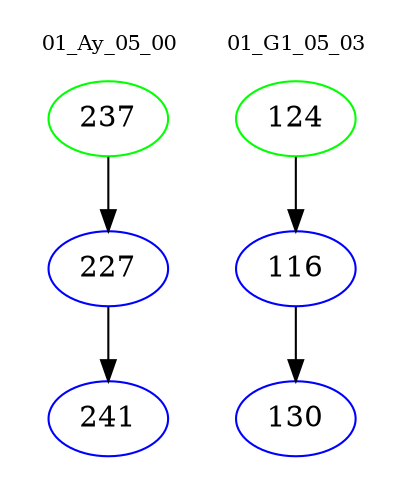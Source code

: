 digraph{
subgraph cluster_0 {
color = white
label = "01_Ay_05_00";
fontsize=10;
T0_237 [label="237", color="green"]
T0_237 -> T0_227 [color="black"]
T0_227 [label="227", color="blue"]
T0_227 -> T0_241 [color="black"]
T0_241 [label="241", color="blue"]
}
subgraph cluster_1 {
color = white
label = "01_G1_05_03";
fontsize=10;
T1_124 [label="124", color="green"]
T1_124 -> T1_116 [color="black"]
T1_116 [label="116", color="blue"]
T1_116 -> T1_130 [color="black"]
T1_130 [label="130", color="blue"]
}
}
